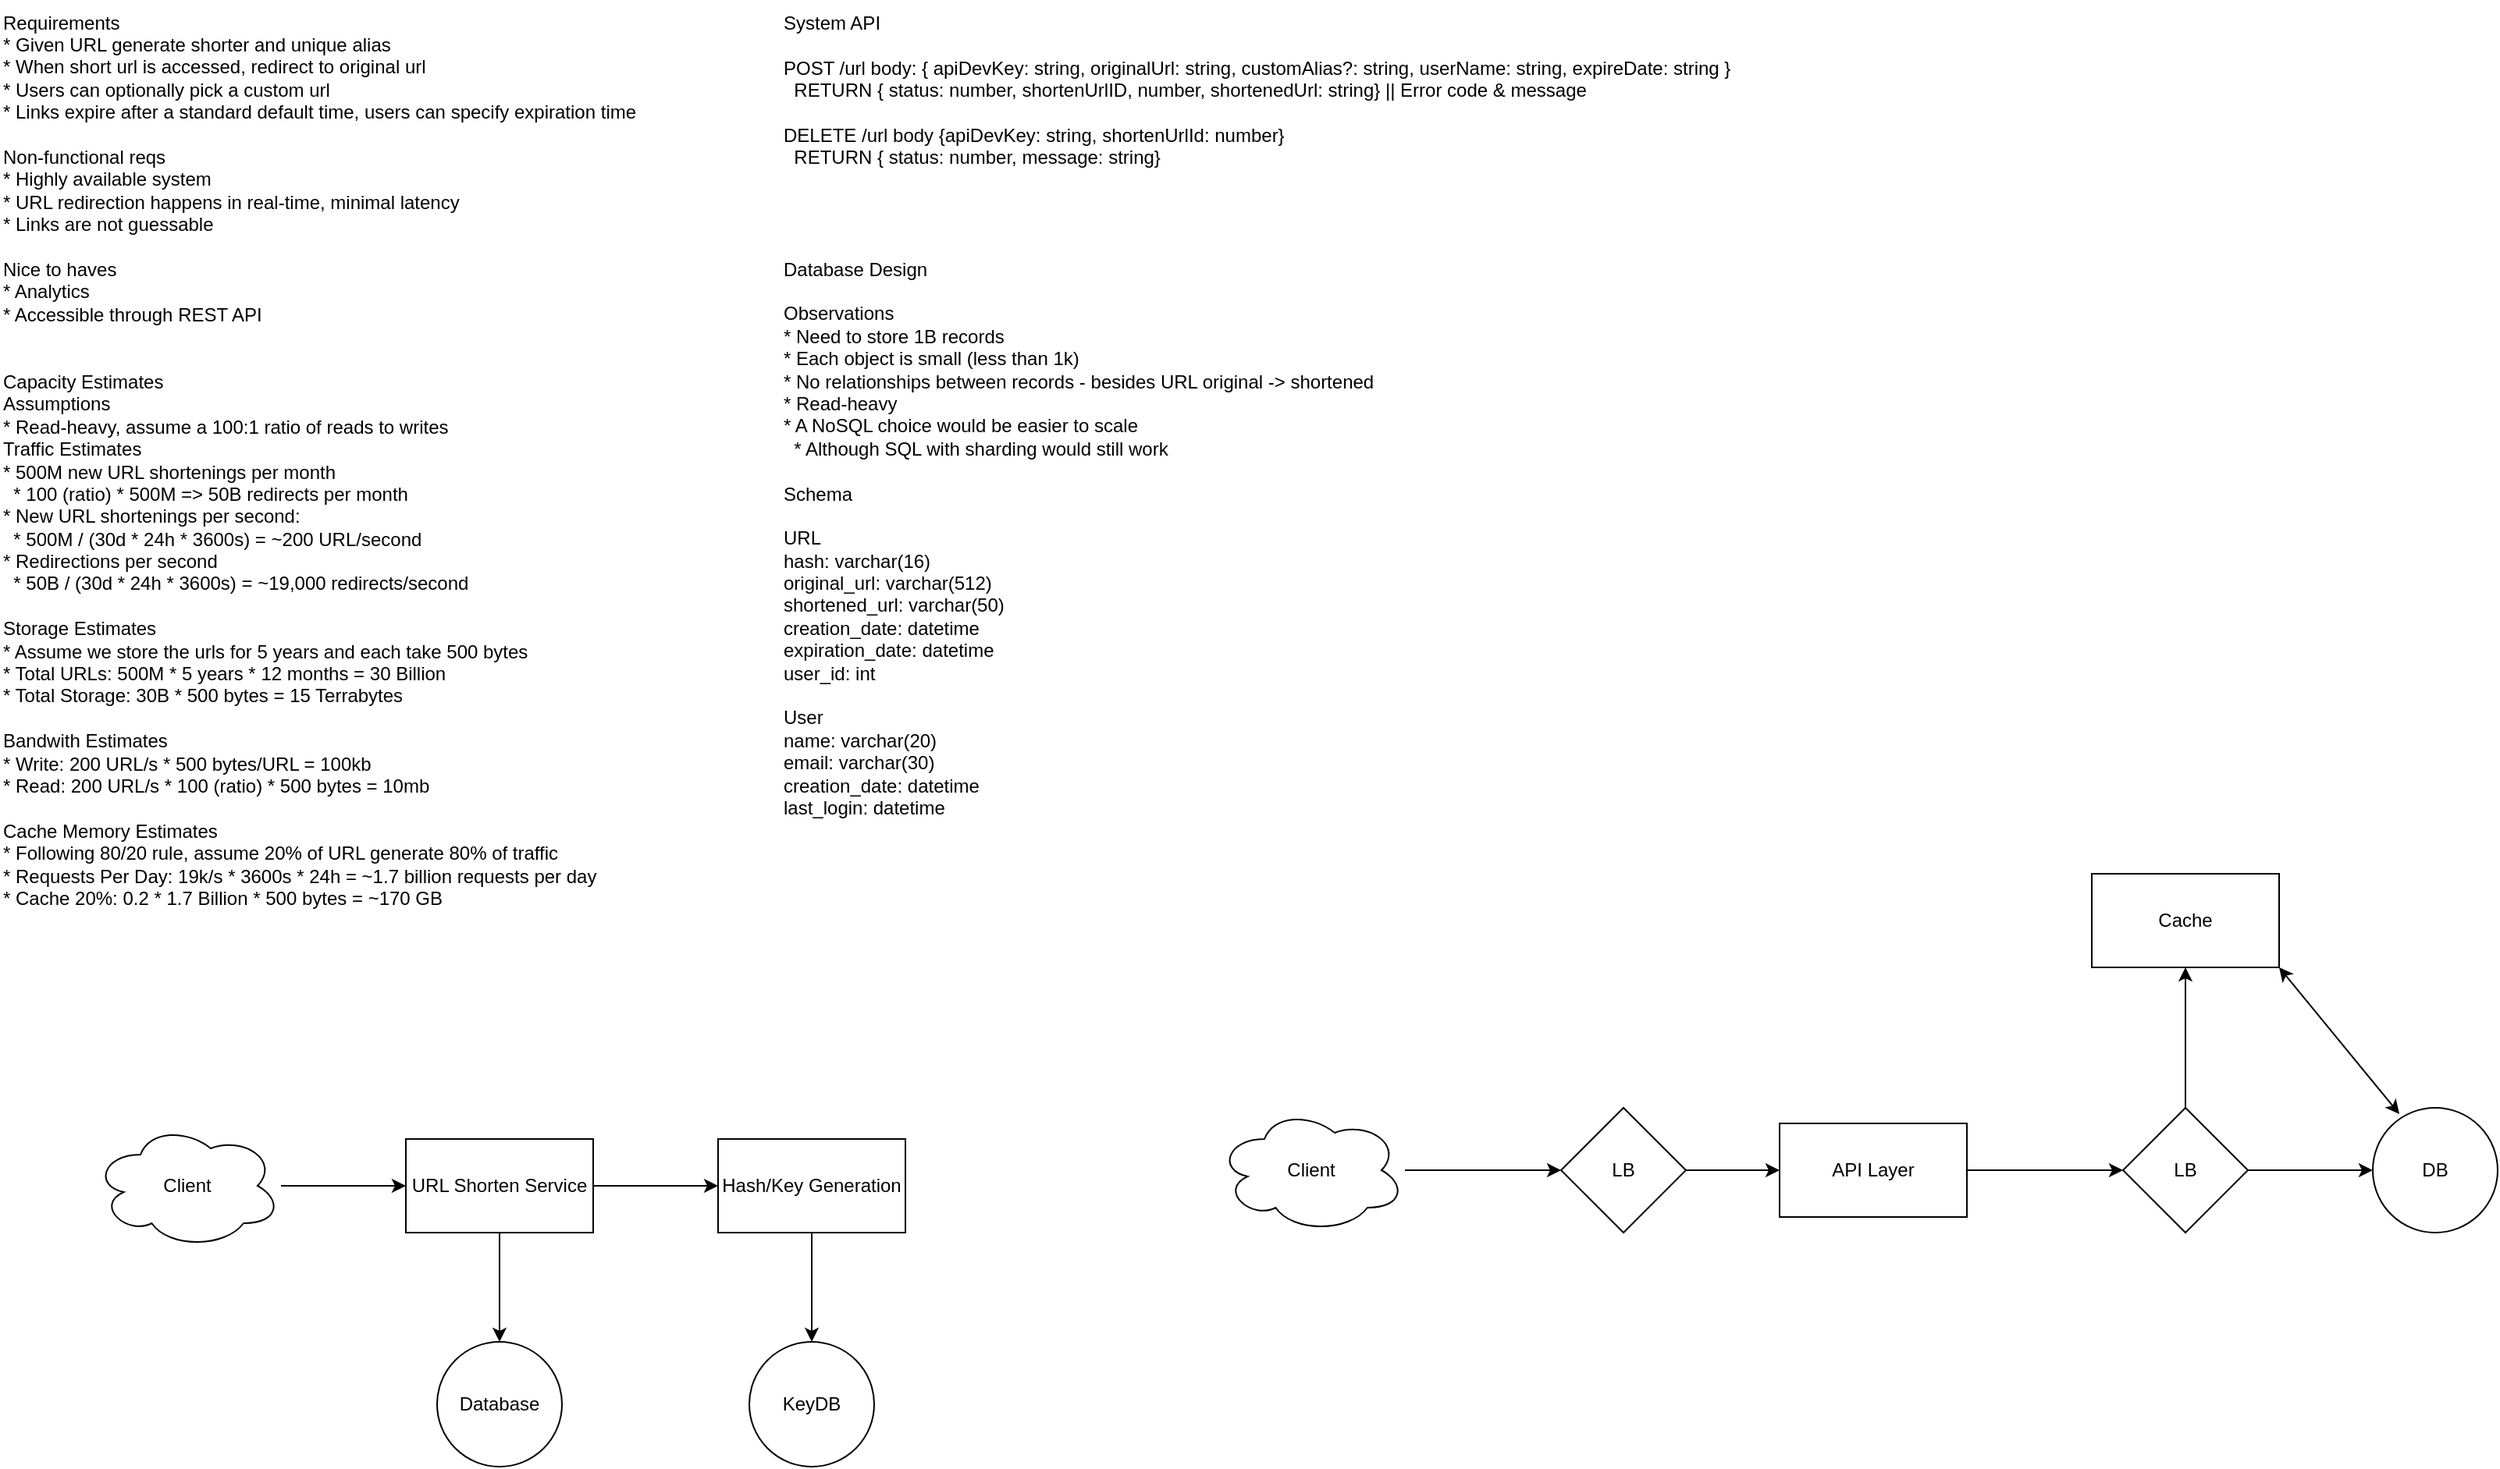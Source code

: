<mxfile version="21.7.5" type="github">
  <diagram name="Page-1" id="qBK1Ee0jKXNqwQDiL-o2">
    <mxGraphModel dx="1194" dy="767" grid="1" gridSize="10" guides="1" tooltips="1" connect="1" arrows="1" fold="1" page="1" pageScale="1" pageWidth="850" pageHeight="1100" math="0" shadow="0">
      <root>
        <mxCell id="0" />
        <mxCell id="1" parent="0" />
        <mxCell id="px_U8xJiQbBfxchhKDif-1" value="Requirements&lt;br&gt;* Given URL generate shorter and unique alias&lt;br&gt;* When short url is accessed, redirect to original url&lt;br&gt;* Users can optionally pick a custom url&lt;br&gt;* Links expire after a standard default time, users can specify expiration time&lt;br&gt;&lt;br&gt;Non-functional reqs&lt;br&gt;* Highly available system&lt;br&gt;* URL redirection happens in real-time, minimal latency&lt;br&gt;* Links are not guessable&lt;br&gt;&lt;br&gt;Nice to haves&lt;br&gt;* Analytics&lt;br&gt;* Accessible through REST API&lt;br&gt;&lt;br&gt;&lt;br&gt;Capacity Estimates&lt;br&gt;Assumptions&lt;br&gt;* Read-heavy, assume a 100:1 ratio of reads to writes&lt;br&gt;Traffic Estimates&lt;br&gt;* 500M new URL shortenings per month&lt;br&gt;&amp;nbsp; * 100 (ratio) * 500M =&amp;gt; 50B redirects per month&lt;br&gt;* New URL shortenings per second:&lt;br&gt;&amp;nbsp; * 500M / (30d * 24h * 3600s) = ~200 URL/second&lt;br&gt;* Redirections per second&lt;br&gt;&amp;nbsp; * 50B / (30d * 24h * 3600s) = ~19,000 redirects/second&lt;br&gt;&lt;br&gt;Storage Estimates&lt;br&gt;* Assume we store the urls for 5 years and each take 500 bytes&lt;br&gt;* Total URLs: 500M * 5 years * 12 months = 30 Billion&lt;br&gt;* Total Storage: 30B * 500 bytes = 15 Terrabytes&lt;br&gt;&lt;br&gt;Bandwith Estimates&lt;br&gt;* Write: 200 URL/s * 500 bytes/URL = 100kb&lt;br&gt;* Read: 200 URL/s * 100 (ratio) * 500 bytes = 10mb&lt;br&gt;&lt;br&gt;Cache Memory Estimates&lt;br&gt;* Following 80/20 rule, assume 20% of URL generate 80% of traffic&lt;br&gt;* Requests Per Day: 19k/s * 3600s * 24h = ~1.7 billion requests per day&lt;br&gt;* Cache 20%: 0.2 * 1.7 Billion * 500 bytes = ~170 GB" style="text;html=1;align=left;verticalAlign=middle;resizable=0;points=[];autosize=1;strokeColor=none;fillColor=none;" vertex="1" parent="1">
          <mxGeometry width="430" height="590" as="geometry" />
        </mxCell>
        <mxCell id="px_U8xJiQbBfxchhKDif-2" value="System API&lt;br&gt;&lt;br&gt;&lt;div style=&quot;&quot;&gt;&lt;span style=&quot;background-color: initial;&quot;&gt;POST /url body: { apiDevKey: string, originalUrl: string, customAlias?: string, userName: string, expireDate: string }&lt;/span&gt;&lt;/div&gt;&lt;div style=&quot;&quot;&gt;&lt;span style=&quot;background-color: initial;&quot;&gt;&amp;nbsp; RETURN { status: number, shortenUrlID, number, shortenedUrl: string} || Error code &amp;amp; message&lt;/span&gt;&lt;/div&gt;&lt;div style=&quot;&quot;&gt;&lt;span style=&quot;background-color: initial;&quot;&gt;&lt;br&gt;&lt;/span&gt;&lt;/div&gt;&lt;div style=&quot;&quot;&gt;&lt;span style=&quot;background-color: initial;&quot;&gt;DELETE /url body {apiDevKey: string, shortenUrlId: number}&lt;br&gt;&amp;nbsp; RETURN { status: number, message: string}&lt;/span&gt;&lt;/div&gt;&lt;div style=&quot;&quot;&gt;&lt;span style=&quot;background-color: initial;&quot;&gt;&lt;br&gt;&lt;/span&gt;&lt;/div&gt;" style="text;html=1;align=left;verticalAlign=middle;resizable=0;points=[];autosize=1;strokeColor=none;fillColor=none;" vertex="1" parent="1">
          <mxGeometry x="500" width="630" height="130" as="geometry" />
        </mxCell>
        <mxCell id="px_U8xJiQbBfxchhKDif-3" value="Database Design&lt;br&gt;&lt;br&gt;Observations&lt;br&gt;* Need to store 1B records&lt;br&gt;* Each object is small (less than 1k)&lt;br&gt;* No relationships between records - besides URL original -&amp;gt; shortened&lt;br&gt;* Read-heavy&lt;br&gt;* A NoSQL choice would be easier to scale&lt;br&gt;&amp;nbsp; * Although SQL with sharding would still work&lt;br&gt;&lt;br&gt;Schema&lt;br&gt;&lt;br&gt;URL&lt;br&gt;hash: varchar(16)&lt;br&gt;original_url: varchar(512)&lt;br&gt;shortened_url: varchar(50)&lt;br&gt;creation_date: datetime&lt;br&gt;expiration_date: datetime&lt;br&gt;user_id: int&lt;br&gt;&lt;br&gt;User&lt;br&gt;name: varchar(20)&lt;br&gt;email: varchar(30)&lt;br&gt;creation_date: datetime&lt;br&gt;last_login: datetime" style="text;html=1;align=left;verticalAlign=middle;resizable=0;points=[];autosize=1;strokeColor=none;fillColor=none;" vertex="1" parent="1">
          <mxGeometry x="500" y="160" width="400" height="370" as="geometry" />
        </mxCell>
        <mxCell id="px_U8xJiQbBfxchhKDif-7" value="" style="edgeStyle=orthogonalEdgeStyle;rounded=0;orthogonalLoop=1;jettySize=auto;html=1;" edge="1" parent="1" source="px_U8xJiQbBfxchhKDif-5" target="px_U8xJiQbBfxchhKDif-6">
          <mxGeometry relative="1" as="geometry" />
        </mxCell>
        <mxCell id="px_U8xJiQbBfxchhKDif-5" value="Client" style="ellipse;shape=cloud;whiteSpace=wrap;html=1;" vertex="1" parent="1">
          <mxGeometry x="60" y="720" width="120" height="80" as="geometry" />
        </mxCell>
        <mxCell id="px_U8xJiQbBfxchhKDif-9" value="" style="edgeStyle=orthogonalEdgeStyle;rounded=0;orthogonalLoop=1;jettySize=auto;html=1;" edge="1" parent="1" source="px_U8xJiQbBfxchhKDif-6" target="px_U8xJiQbBfxchhKDif-8">
          <mxGeometry relative="1" as="geometry" />
        </mxCell>
        <mxCell id="px_U8xJiQbBfxchhKDif-13" value="" style="edgeStyle=orthogonalEdgeStyle;rounded=0;orthogonalLoop=1;jettySize=auto;html=1;" edge="1" parent="1" source="px_U8xJiQbBfxchhKDif-6" target="px_U8xJiQbBfxchhKDif-12">
          <mxGeometry relative="1" as="geometry" />
        </mxCell>
        <mxCell id="px_U8xJiQbBfxchhKDif-6" value="URL Shorten Service" style="whiteSpace=wrap;html=1;" vertex="1" parent="1">
          <mxGeometry x="260" y="730" width="120" height="60" as="geometry" />
        </mxCell>
        <mxCell id="px_U8xJiQbBfxchhKDif-15" value="" style="edgeStyle=orthogonalEdgeStyle;rounded=0;orthogonalLoop=1;jettySize=auto;html=1;" edge="1" parent="1" source="px_U8xJiQbBfxchhKDif-8" target="px_U8xJiQbBfxchhKDif-14">
          <mxGeometry relative="1" as="geometry" />
        </mxCell>
        <mxCell id="px_U8xJiQbBfxchhKDif-8" value="Hash/Key Generation" style="whiteSpace=wrap;html=1;" vertex="1" parent="1">
          <mxGeometry x="460" y="730" width="120" height="60" as="geometry" />
        </mxCell>
        <mxCell id="px_U8xJiQbBfxchhKDif-12" value="Database" style="ellipse;whiteSpace=wrap;html=1;" vertex="1" parent="1">
          <mxGeometry x="280" y="860" width="80" height="80" as="geometry" />
        </mxCell>
        <mxCell id="px_U8xJiQbBfxchhKDif-14" value="KeyDB" style="ellipse;whiteSpace=wrap;html=1;" vertex="1" parent="1">
          <mxGeometry x="480" y="860" width="80" height="80" as="geometry" />
        </mxCell>
        <mxCell id="px_U8xJiQbBfxchhKDif-18" value="" style="edgeStyle=orthogonalEdgeStyle;rounded=0;orthogonalLoop=1;jettySize=auto;html=1;" edge="1" parent="1" source="px_U8xJiQbBfxchhKDif-16" target="px_U8xJiQbBfxchhKDif-17">
          <mxGeometry relative="1" as="geometry" />
        </mxCell>
        <mxCell id="px_U8xJiQbBfxchhKDif-16" value="Client" style="ellipse;shape=cloud;whiteSpace=wrap;html=1;" vertex="1" parent="1">
          <mxGeometry x="780" y="710" width="120" height="80" as="geometry" />
        </mxCell>
        <mxCell id="px_U8xJiQbBfxchhKDif-20" value="" style="edgeStyle=orthogonalEdgeStyle;rounded=0;orthogonalLoop=1;jettySize=auto;html=1;" edge="1" parent="1" source="px_U8xJiQbBfxchhKDif-17" target="px_U8xJiQbBfxchhKDif-19">
          <mxGeometry relative="1" as="geometry" />
        </mxCell>
        <mxCell id="px_U8xJiQbBfxchhKDif-17" value="LB" style="rhombus;whiteSpace=wrap;html=1;" vertex="1" parent="1">
          <mxGeometry x="1000" y="710" width="80" height="80" as="geometry" />
        </mxCell>
        <mxCell id="px_U8xJiQbBfxchhKDif-22" value="" style="edgeStyle=orthogonalEdgeStyle;rounded=0;orthogonalLoop=1;jettySize=auto;html=1;" edge="1" parent="1" source="px_U8xJiQbBfxchhKDif-19" target="px_U8xJiQbBfxchhKDif-21">
          <mxGeometry relative="1" as="geometry" />
        </mxCell>
        <mxCell id="px_U8xJiQbBfxchhKDif-19" value="API Layer" style="whiteSpace=wrap;html=1;" vertex="1" parent="1">
          <mxGeometry x="1140" y="720" width="120" height="60" as="geometry" />
        </mxCell>
        <mxCell id="px_U8xJiQbBfxchhKDif-24" value="" style="edgeStyle=orthogonalEdgeStyle;rounded=0;orthogonalLoop=1;jettySize=auto;html=1;" edge="1" parent="1" source="px_U8xJiQbBfxchhKDif-21" target="px_U8xJiQbBfxchhKDif-23">
          <mxGeometry relative="1" as="geometry" />
        </mxCell>
        <mxCell id="px_U8xJiQbBfxchhKDif-29" value="" style="edgeStyle=orthogonalEdgeStyle;rounded=0;orthogonalLoop=1;jettySize=auto;html=1;" edge="1" parent="1" source="px_U8xJiQbBfxchhKDif-21" target="px_U8xJiQbBfxchhKDif-28">
          <mxGeometry relative="1" as="geometry" />
        </mxCell>
        <mxCell id="px_U8xJiQbBfxchhKDif-21" value="LB" style="rhombus;whiteSpace=wrap;html=1;" vertex="1" parent="1">
          <mxGeometry x="1360" y="710" width="80" height="80" as="geometry" />
        </mxCell>
        <mxCell id="px_U8xJiQbBfxchhKDif-23" value="DB" style="ellipse;whiteSpace=wrap;html=1;" vertex="1" parent="1">
          <mxGeometry x="1520" y="710" width="80" height="80" as="geometry" />
        </mxCell>
        <mxCell id="px_U8xJiQbBfxchhKDif-30" style="rounded=0;orthogonalLoop=1;jettySize=auto;html=1;exitX=1;exitY=1;exitDx=0;exitDy=0;entryX=0.213;entryY=0.05;entryDx=0;entryDy=0;entryPerimeter=0;startArrow=classic;startFill=1;" edge="1" parent="1" source="px_U8xJiQbBfxchhKDif-28" target="px_U8xJiQbBfxchhKDif-23">
          <mxGeometry relative="1" as="geometry" />
        </mxCell>
        <mxCell id="px_U8xJiQbBfxchhKDif-28" value="Cache" style="whiteSpace=wrap;html=1;" vertex="1" parent="1">
          <mxGeometry x="1340" y="560" width="120" height="60" as="geometry" />
        </mxCell>
      </root>
    </mxGraphModel>
  </diagram>
</mxfile>

